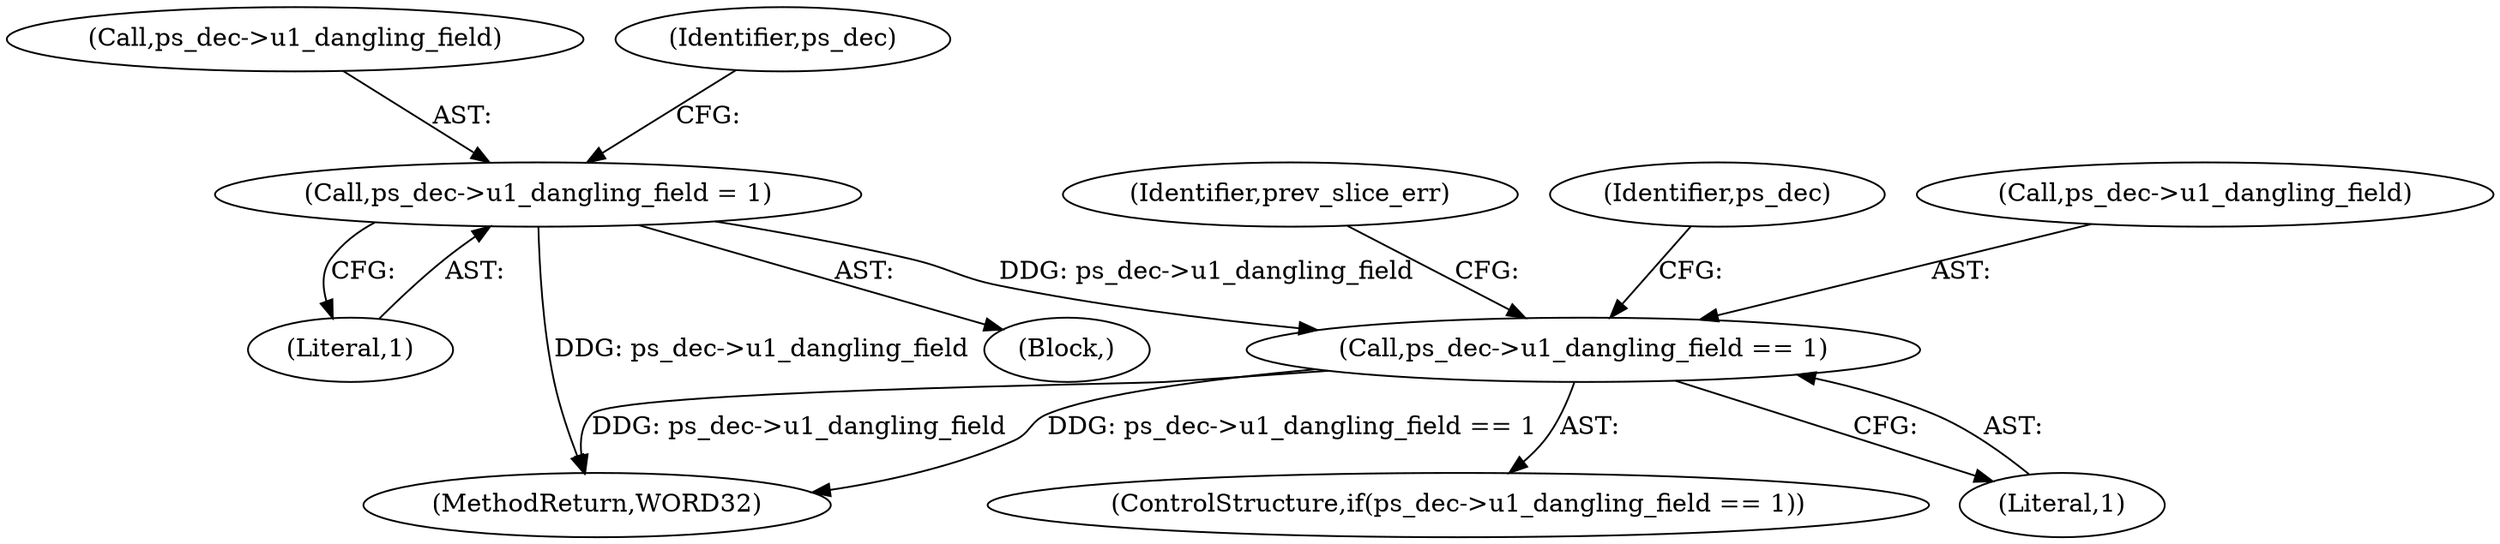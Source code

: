 digraph "0_Android_0b23c81c3dd9ec38f7e6806a3955fed1925541a0_2@pointer" {
"1001190" [label="(Call,ps_dec->u1_dangling_field == 1)"];
"1000963" [label="(Call,ps_dec->u1_dangling_field = 1)"];
"1001224" [label="(Identifier,prev_slice_err)"];
"1001190" [label="(Call,ps_dec->u1_dangling_field == 1)"];
"1000964" [label="(Call,ps_dec->u1_dangling_field)"];
"1000970" [label="(Identifier,ps_dec)"];
"1001198" [label="(Identifier,ps_dec)"];
"1002619" [label="(MethodReturn,WORD32)"];
"1001189" [label="(ControlStructure,if(ps_dec->u1_dangling_field == 1))"];
"1000962" [label="(Block,)"];
"1000967" [label="(Literal,1)"];
"1001191" [label="(Call,ps_dec->u1_dangling_field)"];
"1000963" [label="(Call,ps_dec->u1_dangling_field = 1)"];
"1001194" [label="(Literal,1)"];
"1001190" -> "1001189"  [label="AST: "];
"1001190" -> "1001194"  [label="CFG: "];
"1001191" -> "1001190"  [label="AST: "];
"1001194" -> "1001190"  [label="AST: "];
"1001198" -> "1001190"  [label="CFG: "];
"1001224" -> "1001190"  [label="CFG: "];
"1001190" -> "1002619"  [label="DDG: ps_dec->u1_dangling_field == 1"];
"1001190" -> "1002619"  [label="DDG: ps_dec->u1_dangling_field"];
"1000963" -> "1001190"  [label="DDG: ps_dec->u1_dangling_field"];
"1000963" -> "1000962"  [label="AST: "];
"1000963" -> "1000967"  [label="CFG: "];
"1000964" -> "1000963"  [label="AST: "];
"1000967" -> "1000963"  [label="AST: "];
"1000970" -> "1000963"  [label="CFG: "];
"1000963" -> "1002619"  [label="DDG: ps_dec->u1_dangling_field"];
}

